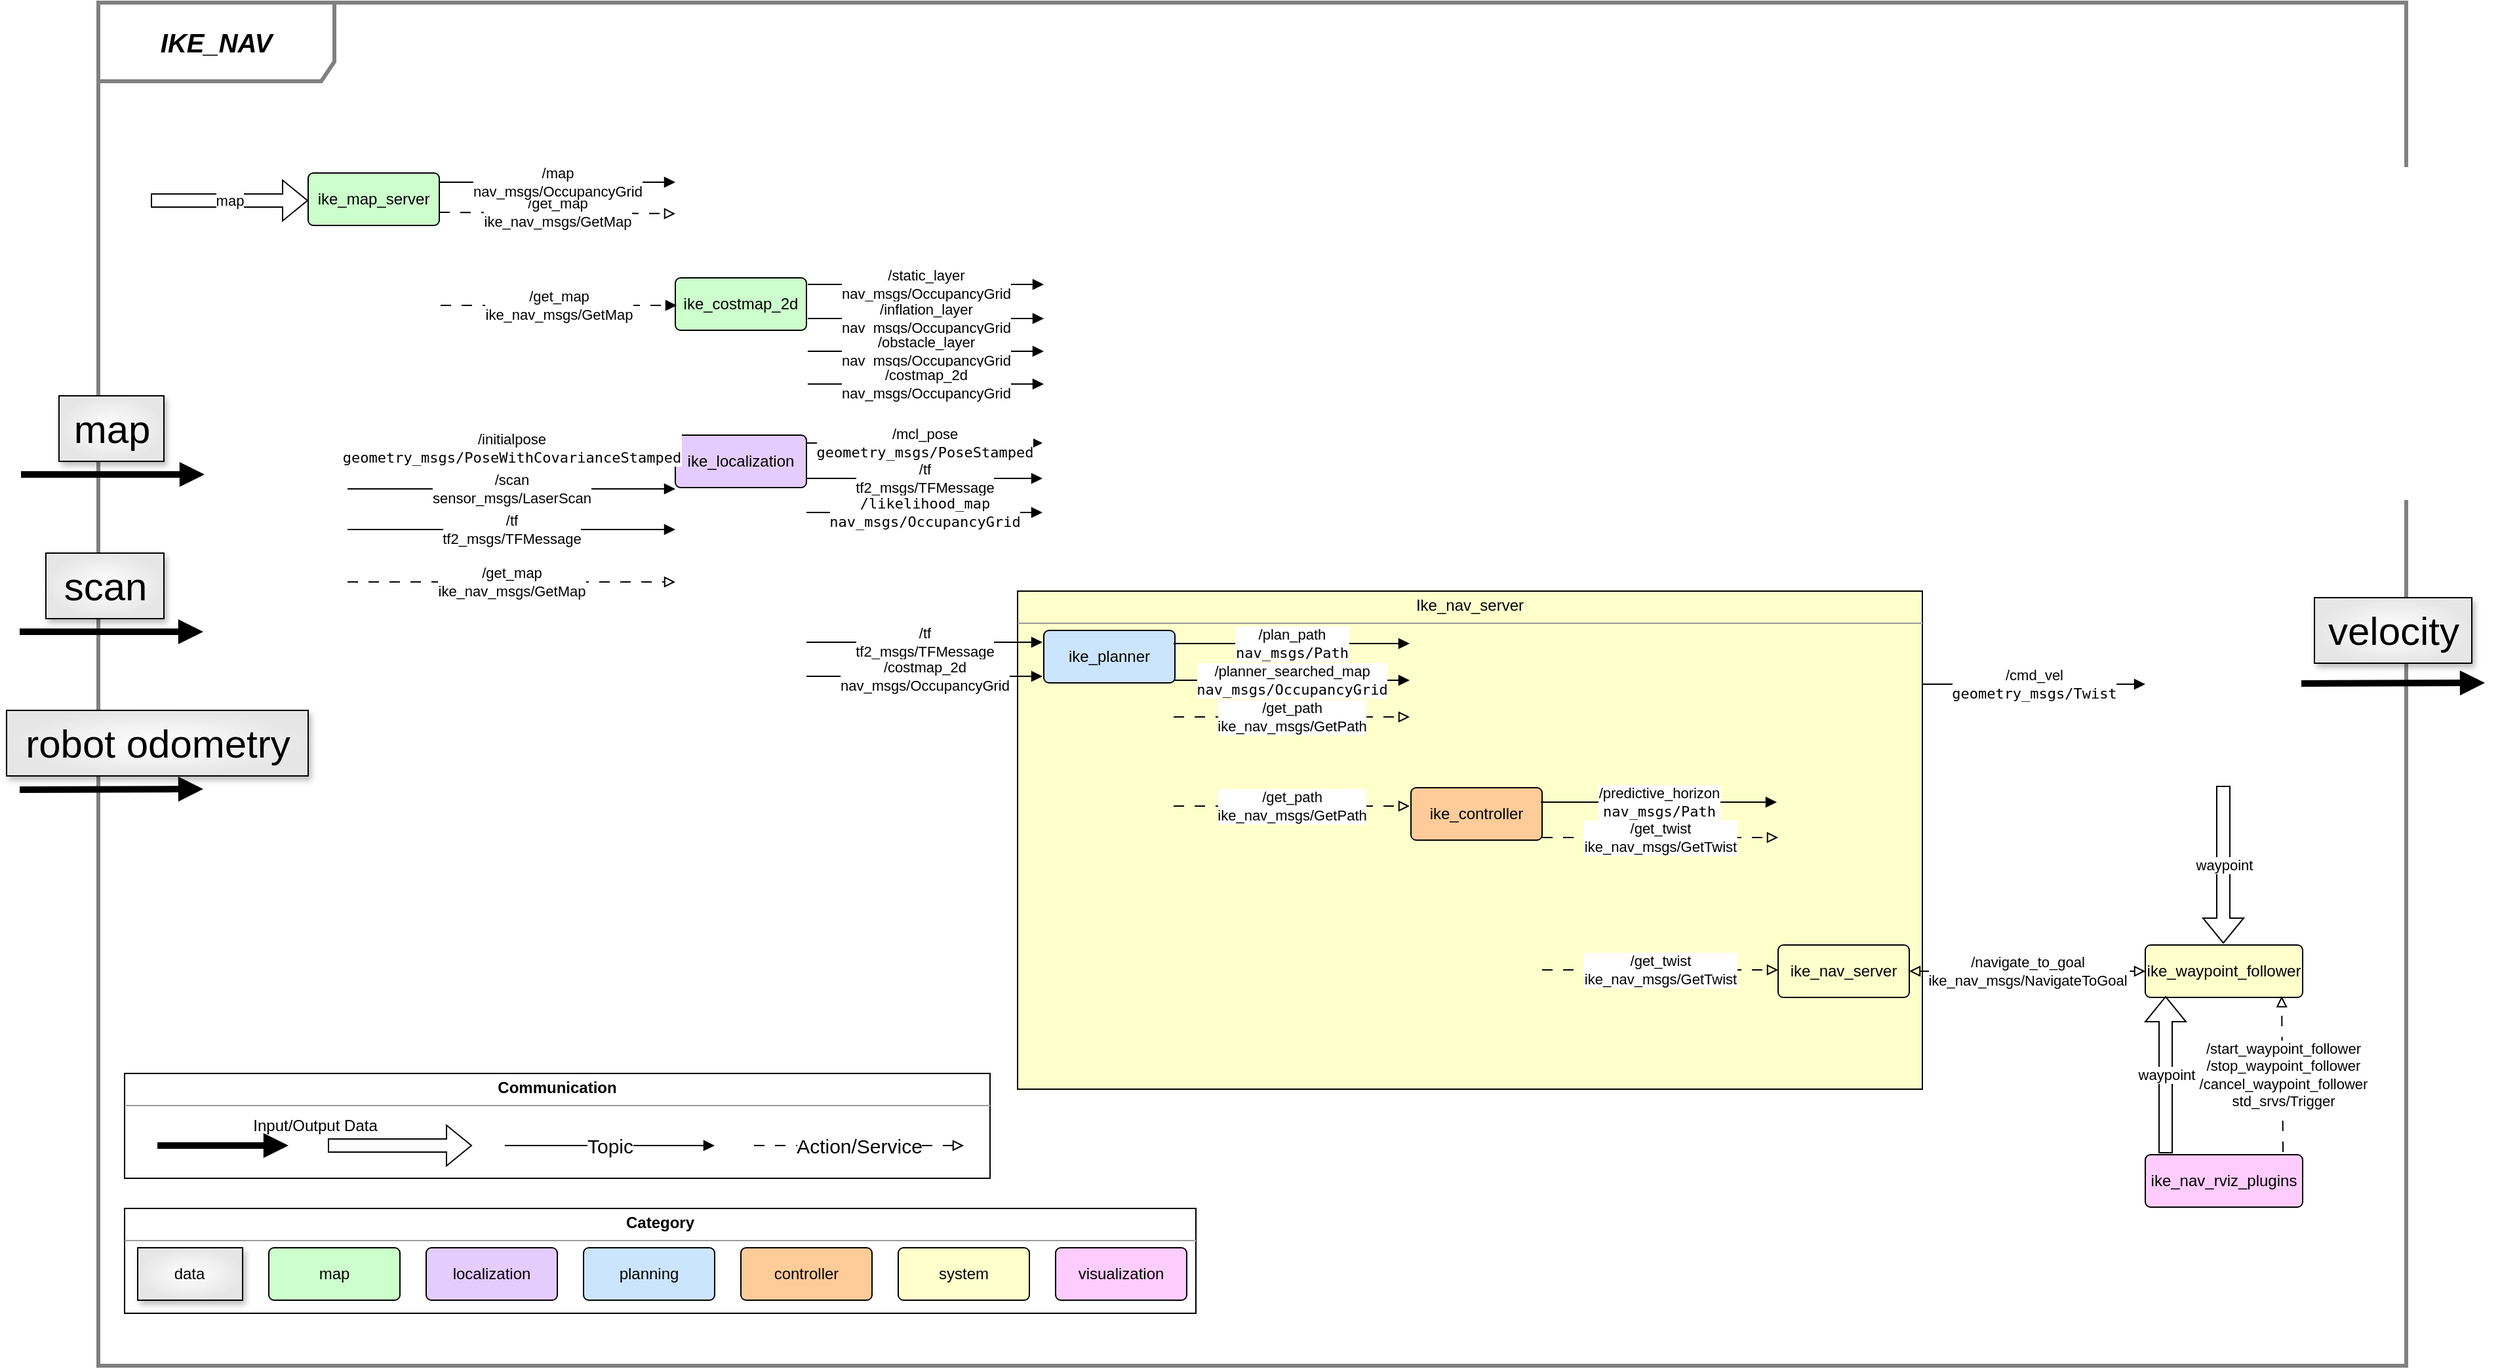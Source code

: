 <mxfile version="21.7.4" type="github">
  <diagram id="GLxgjykdIgWs57UM0d7h" name="ページ1">
    <mxGraphModel dx="1360" dy="771" grid="0" gridSize="10" guides="1" tooltips="1" connect="1" arrows="1" fold="1" page="1" pageScale="1" pageWidth="1920" pageHeight="1200" math="0" shadow="0">
      <root>
        <mxCell id="0" />
        <mxCell id="1" parent="0" />
        <mxCell id="vypRnFqfbanGZIzAuWv7-15" value="&lt;font size=&quot;1&quot;&gt;&lt;i&gt;&lt;b style=&quot;font-size: 20px;&quot;&gt;IKE_NAV&lt;/b&gt;&lt;/i&gt;&lt;/font&gt;" style="shape=umlFrame;whiteSpace=wrap;html=1;pointerEvents=0;strokeWidth=3;width=180;height=60;strokeColor=#808080;movable=0;resizable=0;rotatable=0;deletable=0;editable=0;locked=1;connectable=0;" parent="1" vertex="1">
          <mxGeometry x="80" y="80" width="1760" height="1040" as="geometry" />
        </mxCell>
        <mxCell id="vypRnFqfbanGZIzAuWv7-10" value="" style="html=1;verticalAlign=bottom;endArrow=block;rounded=0;strokeWidth=5;" parent="1" edge="1">
          <mxGeometry width="80" relative="1" as="geometry">
            <mxPoint x="20" y="560" as="sourcePoint" />
            <mxPoint x="160" y="560" as="targetPoint" />
          </mxGeometry>
        </mxCell>
        <mxCell id="vypRnFqfbanGZIzAuWv7-41" value="&lt;font style=&quot;font-size: 30px;&quot;&gt;map&lt;/font&gt;" style="text;html=1;align=center;verticalAlign=middle;resizable=0;points=[];autosize=1;strokeColor=default;fillColor=default;gradientColor=#E6E6E6;glass=0;shadow=1;rounded=0;gradientDirection=radial;flipV=0;flipH=1;" parent="1" vertex="1">
          <mxGeometry x="50" y="380" width="80" height="50" as="geometry" />
        </mxCell>
        <mxCell id="vypRnFqfbanGZIzAuWv7-45" value="" style="html=1;verticalAlign=bottom;endArrow=block;rounded=0;strokeWidth=5;" parent="1" edge="1">
          <mxGeometry width="80" relative="1" as="geometry">
            <mxPoint x="21" y="440" as="sourcePoint" />
            <mxPoint x="161" y="440" as="targetPoint" />
          </mxGeometry>
        </mxCell>
        <mxCell id="vypRnFqfbanGZIzAuWv7-44" value="" style="html=1;verticalAlign=bottom;endArrow=block;rounded=0;strokeWidth=5;" parent="1" edge="1">
          <mxGeometry width="80" relative="1" as="geometry">
            <mxPoint x="20" y="680.5" as="sourcePoint" />
            <mxPoint x="160" y="680" as="targetPoint" />
          </mxGeometry>
        </mxCell>
        <mxCell id="vypRnFqfbanGZIzAuWv7-49" value="&lt;font style=&quot;font-size: 30px;&quot;&gt;scan&lt;/font&gt;" style="text;html=1;align=center;verticalAlign=middle;resizable=0;points=[];autosize=1;strokeColor=default;fillColor=default;gradientColor=#E6E6E6;glass=0;shadow=1;rounded=0;gradientDirection=radial;flipV=0;flipH=1;" parent="1" vertex="1">
          <mxGeometry x="40" y="500" width="90" height="50" as="geometry" />
        </mxCell>
        <mxCell id="vypRnFqfbanGZIzAuWv7-50" value="&lt;font style=&quot;font-size: 30px;&quot;&gt;robot odometry&lt;br&gt;&lt;/font&gt;" style="text;html=1;align=center;verticalAlign=middle;resizable=0;points=[];autosize=1;strokeColor=default;fillColor=default;gradientColor=#E6E6E6;glass=0;shadow=1;rounded=0;gradientDirection=radial;flipV=0;flipH=1;" parent="1" vertex="1">
          <mxGeometry x="10" y="620" width="230" height="50" as="geometry" />
        </mxCell>
        <mxCell id="vypRnFqfbanGZIzAuWv7-108" value="" style="group" parent="1" vertex="1" connectable="0">
          <mxGeometry x="120" y="160" width="400" height="40" as="geometry" />
        </mxCell>
        <mxCell id="vypRnFqfbanGZIzAuWv7-51" value="&lt;div&gt;map&lt;/div&gt;" style="endArrow=block;endFill=1;html=1;rounded=0;shape=flexArrow;" parent="vypRnFqfbanGZIzAuWv7-108" edge="1">
          <mxGeometry width="160" relative="1" as="geometry">
            <mxPoint y="71" as="sourcePoint" />
            <mxPoint x="120" y="71" as="targetPoint" />
          </mxGeometry>
        </mxCell>
        <mxCell id="vypRnFqfbanGZIzAuWv7-13" value="ike_map_server" style="rounded=1;arcSize=10;whiteSpace=wrap;html=1;align=center;fillColor=#CCFFCC;" parent="vypRnFqfbanGZIzAuWv7-108" vertex="1">
          <mxGeometry x="120" y="50" width="100" height="40" as="geometry" />
        </mxCell>
        <mxCell id="vypRnFqfbanGZIzAuWv7-59" value="&lt;div&gt;/get_map&lt;/div&gt;&lt;div&gt;ike_nav_msgs/GetMap&lt;br&gt;&lt;/div&gt;" style="endArrow=block;endSize=6;endFill=0;html=1;rounded=0;exitX=1;exitY=0.75;exitDx=0;exitDy=0;dashed=1;dashPattern=8 8;" parent="vypRnFqfbanGZIzAuWv7-108" source="vypRnFqfbanGZIzAuWv7-13" edge="1">
          <mxGeometry width="160" relative="1" as="geometry">
            <mxPoint x="230" y="81" as="sourcePoint" />
            <mxPoint x="400" y="81" as="targetPoint" />
          </mxGeometry>
        </mxCell>
        <mxCell id="vypRnFqfbanGZIzAuWv7-58" value="&lt;div&gt;/map&lt;/div&gt;&lt;span style=&quot;background-color: transparent;&quot;&gt;nav_msgs/OccupancyGrid&lt;/span&gt;" style="endArrow=block;endSize=6;endFill=1;html=1;rounded=0;exitX=1;exitY=0.5;exitDx=0;exitDy=0;" parent="vypRnFqfbanGZIzAuWv7-108" edge="1">
          <mxGeometry width="160" relative="1" as="geometry">
            <mxPoint x="220" y="57" as="sourcePoint" />
            <mxPoint x="400" y="57" as="targetPoint" />
          </mxGeometry>
        </mxCell>
        <mxCell id="vypRnFqfbanGZIzAuWv7-109" value="" style="group" parent="1" vertex="1" connectable="0">
          <mxGeometry x="341" y="290" width="460" height="81" as="geometry" />
        </mxCell>
        <mxCell id="vypRnFqfbanGZIzAuWv7-32" value="ike_costmap_2d" style="rounded=1;arcSize=10;whiteSpace=wrap;html=1;align=center;fillColor=#CCFFCC;" parent="vypRnFqfbanGZIzAuWv7-109" vertex="1">
          <mxGeometry x="179" width="100" height="40" as="geometry" />
        </mxCell>
        <mxCell id="vypRnFqfbanGZIzAuWv7-60" value="&lt;div&gt;/get_map&lt;/div&gt;&lt;div&gt;ike_nav_msgs/GetMap&lt;br&gt;&lt;/div&gt;" style="endArrow=block;endSize=6;endFill=1;html=1;rounded=0;exitX=1;exitY=0.75;exitDx=0;exitDy=0;dashed=1;dashPattern=8 8;" parent="vypRnFqfbanGZIzAuWv7-109" edge="1">
          <mxGeometry width="160" relative="1" as="geometry">
            <mxPoint y="21" as="sourcePoint" />
            <mxPoint x="180" y="21" as="targetPoint" />
          </mxGeometry>
        </mxCell>
        <mxCell id="vypRnFqfbanGZIzAuWv7-104" value="" style="group" parent="vypRnFqfbanGZIzAuWv7-109" vertex="1" connectable="0">
          <mxGeometry x="280" y="5" width="180" height="76" as="geometry" />
        </mxCell>
        <mxCell id="vypRnFqfbanGZIzAuWv7-61" value="&lt;div&gt;/static_layer&lt;/div&gt;&lt;span style=&quot;background-color: transparent;&quot;&gt;nav_msgs/OccupancyGrid&lt;/span&gt;" style="endArrow=block;endSize=6;endFill=1;html=1;rounded=0;exitX=1;exitY=0.5;exitDx=0;exitDy=0;" parent="vypRnFqfbanGZIzAuWv7-104" edge="1">
          <mxGeometry width="160" relative="1" as="geometry">
            <mxPoint as="sourcePoint" />
            <mxPoint x="180" as="targetPoint" />
          </mxGeometry>
        </mxCell>
        <mxCell id="vypRnFqfbanGZIzAuWv7-62" value="&lt;div&gt;/inflation_layer&lt;/div&gt;&lt;span style=&quot;background-color: transparent;&quot;&gt;nav_msgs/OccupancyGrid&lt;/span&gt;" style="endArrow=block;endSize=6;endFill=1;html=1;rounded=0;exitX=1;exitY=0.5;exitDx=0;exitDy=0;" parent="vypRnFqfbanGZIzAuWv7-104" edge="1">
          <mxGeometry width="160" relative="1" as="geometry">
            <mxPoint y="26" as="sourcePoint" />
            <mxPoint x="180" y="26" as="targetPoint" />
          </mxGeometry>
        </mxCell>
        <mxCell id="vypRnFqfbanGZIzAuWv7-63" value="&lt;div&gt;/obstacle_layer&lt;/div&gt;&lt;span style=&quot;background-color: transparent;&quot;&gt;nav_msgs/OccupancyGrid&lt;/span&gt;" style="endArrow=block;endSize=6;endFill=1;html=1;rounded=0;exitX=1;exitY=0.5;exitDx=0;exitDy=0;" parent="vypRnFqfbanGZIzAuWv7-104" edge="1">
          <mxGeometry width="160" relative="1" as="geometry">
            <mxPoint y="51" as="sourcePoint" />
            <mxPoint x="180" y="51" as="targetPoint" />
          </mxGeometry>
        </mxCell>
        <mxCell id="vypRnFqfbanGZIzAuWv7-65" value="&lt;div&gt;/costmap_2d&lt;/div&gt;nav_msgs/OccupancyGrid" style="endArrow=block;endSize=6;endFill=1;html=1;rounded=0;exitX=1;exitY=0.75;exitDx=0;exitDy=0;" parent="vypRnFqfbanGZIzAuWv7-104" edge="1">
          <mxGeometry width="160" relative="1" as="geometry">
            <mxPoint y="76" as="sourcePoint" />
            <mxPoint x="180" y="76" as="targetPoint" />
          </mxGeometry>
        </mxCell>
        <mxCell id="vypRnFqfbanGZIzAuWv7-110" value="" style="group" parent="1" vertex="1" connectable="0">
          <mxGeometry x="270" y="410" width="530" height="110" as="geometry" />
        </mxCell>
        <mxCell id="vypRnFqfbanGZIzAuWv7-31" value="&lt;div&gt;ike_localization&lt;/div&gt;" style="rounded=1;arcSize=10;whiteSpace=wrap;html=1;align=center;fillColor=#E5CCFF;" parent="vypRnFqfbanGZIzAuWv7-110" vertex="1">
          <mxGeometry x="250" width="100" height="40" as="geometry" />
        </mxCell>
        <mxCell id="vypRnFqfbanGZIzAuWv7-73" value="" style="group" parent="vypRnFqfbanGZIzAuWv7-110" vertex="1" connectable="0">
          <mxGeometry y="10" width="250" height="100" as="geometry" />
        </mxCell>
        <mxCell id="vypRnFqfbanGZIzAuWv7-67" value="&lt;div&gt;/scan&lt;/div&gt;&lt;div&gt;sensor_msgs/LaserScan&lt;br&gt;&lt;/div&gt;" style="endArrow=block;endSize=6;endFill=1;html=1;rounded=0;exitX=1;exitY=0.5;exitDx=0;exitDy=0;" parent="vypRnFqfbanGZIzAuWv7-73" edge="1">
          <mxGeometry width="160" relative="1" as="geometry">
            <mxPoint y="31" as="sourcePoint" />
            <mxPoint x="250" y="31" as="targetPoint" />
          </mxGeometry>
        </mxCell>
        <mxCell id="vypRnFqfbanGZIzAuWv7-66" value="&lt;div&gt;/get_map&lt;/div&gt;&lt;div&gt;ike_nav_msgs/GetMap&lt;br&gt;&lt;/div&gt;" style="endArrow=block;endSize=6;endFill=0;html=1;rounded=0;exitX=1;exitY=0.75;exitDx=0;exitDy=0;dashed=1;dashPattern=8 8;" parent="vypRnFqfbanGZIzAuWv7-73" edge="1">
          <mxGeometry width="160" relative="1" as="geometry">
            <mxPoint y="102" as="sourcePoint" />
            <mxPoint x="250" y="102" as="targetPoint" />
          </mxGeometry>
        </mxCell>
        <mxCell id="vypRnFqfbanGZIzAuWv7-68" value="&lt;div&gt;/tf&lt;/div&gt;&lt;div&gt;tf2_msgs/TFMessage&lt;br&gt;&lt;/div&gt;" style="endArrow=block;endSize=6;endFill=1;html=1;rounded=0;exitX=1;exitY=0.5;exitDx=0;exitDy=0;" parent="vypRnFqfbanGZIzAuWv7-73" edge="1">
          <mxGeometry width="160" relative="1" as="geometry">
            <mxPoint y="62" as="sourcePoint" />
            <mxPoint x="250" y="62" as="targetPoint" />
          </mxGeometry>
        </mxCell>
        <mxCell id="vypRnFqfbanGZIzAuWv7-71" value="&lt;div&gt;/initialpose&lt;/div&gt;&lt;div&gt;&lt;code&gt;geometry_msgs/PoseWithCovarianceStamped&lt;/code&gt;&lt;/div&gt;" style="endArrow=block;endSize=6;endFill=1;html=1;rounded=0;exitX=1;exitY=0.5;exitDx=0;exitDy=0;" parent="vypRnFqfbanGZIzAuWv7-73" edge="1">
          <mxGeometry width="160" relative="1" as="geometry">
            <mxPoint as="sourcePoint" />
            <mxPoint x="250" as="targetPoint" />
          </mxGeometry>
        </mxCell>
        <mxCell id="vypRnFqfbanGZIzAuWv7-105" value="" style="group" parent="vypRnFqfbanGZIzAuWv7-110" vertex="1" connectable="0">
          <mxGeometry x="350" y="6" width="180" height="53" as="geometry" />
        </mxCell>
        <mxCell id="vypRnFqfbanGZIzAuWv7-70" value="&lt;div&gt;/tf&lt;/div&gt;&lt;div&gt;tf2_msgs/TFMessage&lt;br&gt;&lt;/div&gt;" style="endArrow=block;endSize=6;endFill=1;html=1;rounded=0;exitX=1;exitY=0.5;exitDx=0;exitDy=0;" parent="vypRnFqfbanGZIzAuWv7-105" edge="1">
          <mxGeometry width="160" relative="1" as="geometry">
            <mxPoint y="27" as="sourcePoint" />
            <mxPoint x="180" y="27" as="targetPoint" />
          </mxGeometry>
        </mxCell>
        <mxCell id="vypRnFqfbanGZIzAuWv7-74" value="&lt;div&gt;/mcl_pose&lt;/div&gt;&lt;div&gt;&lt;code&gt;geometry_msgs/PoseStamped&lt;/code&gt;&lt;/div&gt;" style="endArrow=block;endSize=6;endFill=1;html=1;rounded=0;exitX=1;exitY=0.5;exitDx=0;exitDy=0;" parent="vypRnFqfbanGZIzAuWv7-105" edge="1">
          <mxGeometry width="160" relative="1" as="geometry">
            <mxPoint as="sourcePoint" />
            <mxPoint x="180" as="targetPoint" />
          </mxGeometry>
        </mxCell>
        <mxCell id="vypRnFqfbanGZIzAuWv7-75" value="&lt;code&gt;/likelihood_map&lt;/code&gt;&lt;div&gt;&lt;code&gt;nav_msgs/OccupancyGrid&lt;/code&gt;&lt;/div&gt;" style="endArrow=block;endSize=6;endFill=1;html=1;rounded=0;exitX=1;exitY=0.5;exitDx=0;exitDy=0;" parent="vypRnFqfbanGZIzAuWv7-105" edge="1">
          <mxGeometry width="160" relative="1" as="geometry">
            <mxPoint y="53" as="sourcePoint" />
            <mxPoint x="180" y="53" as="targetPoint" />
          </mxGeometry>
        </mxCell>
        <mxCell id="vypRnFqfbanGZIzAuWv7-126" value="" style="group" parent="1" vertex="1" connectable="0">
          <mxGeometry x="620" y="529" width="1141" height="470" as="geometry" />
        </mxCell>
        <mxCell id="vypRnFqfbanGZIzAuWv7-100" value="&lt;p style=&quot;margin:0px;margin-top:4px;text-align:center;&quot;&gt;Ike_nav_server&lt;br&gt;&lt;/p&gt;&lt;hr size=&quot;1&quot;&gt;&lt;div style=&quot;height:2px;&quot;&gt;&lt;/div&gt;" style="verticalAlign=top;align=left;overflow=fill;fontSize=12;fontFamily=Helvetica;html=1;whiteSpace=wrap;fillColor=#FFFFCC;movable=0;resizable=0;rotatable=0;deletable=0;editable=0;locked=1;connectable=0;" parent="vypRnFqfbanGZIzAuWv7-126" vertex="1">
          <mxGeometry x="161" width="690" height="380" as="geometry" />
        </mxCell>
        <mxCell id="vypRnFqfbanGZIzAuWv7-76" value="&lt;div&gt;ike_planner&lt;/div&gt;" style="rounded=1;arcSize=10;whiteSpace=wrap;html=1;align=center;fillColor=#CCE5FF;" parent="vypRnFqfbanGZIzAuWv7-126" vertex="1">
          <mxGeometry x="181" y="30" width="100" height="40" as="geometry" />
        </mxCell>
        <mxCell id="vypRnFqfbanGZIzAuWv7-79" value="&lt;div&gt;/plan_path&lt;/div&gt;&lt;div&gt;&lt;code&gt;nav_msgs/Path&lt;br&gt;&lt;/code&gt;&lt;/div&gt;" style="endArrow=block;endSize=6;endFill=1;html=1;rounded=0;exitX=1;exitY=0.5;exitDx=0;exitDy=0;" parent="vypRnFqfbanGZIzAuWv7-126" edge="1">
          <mxGeometry width="160" relative="1" as="geometry">
            <mxPoint x="280" y="40" as="sourcePoint" />
            <mxPoint x="460" y="40" as="targetPoint" />
          </mxGeometry>
        </mxCell>
        <mxCell id="vypRnFqfbanGZIzAuWv7-80" value="&lt;div&gt;/planner_searched_map&lt;/div&gt;&lt;div&gt;&lt;code&gt;nav_msgs/OccupancyGrid&lt;br&gt;&lt;/code&gt;&lt;/div&gt;" style="endArrow=block;endSize=6;endFill=1;html=1;rounded=0;exitX=1;exitY=0.5;exitDx=0;exitDy=0;" parent="vypRnFqfbanGZIzAuWv7-126" edge="1">
          <mxGeometry width="160" relative="1" as="geometry">
            <mxPoint x="280" y="68" as="sourcePoint" />
            <mxPoint x="460" y="68" as="targetPoint" />
          </mxGeometry>
        </mxCell>
        <mxCell id="vypRnFqfbanGZIzAuWv7-81" value="&lt;div&gt;/get_path&lt;/div&gt;ike_nav_msgs/GetPath" style="endArrow=block;endSize=6;endFill=0;html=1;rounded=0;exitX=1;exitY=0.75;exitDx=0;exitDy=0;dashed=1;dashPattern=8 8;" parent="vypRnFqfbanGZIzAuWv7-126" edge="1">
          <mxGeometry width="160" relative="1" as="geometry">
            <mxPoint x="280" y="96" as="sourcePoint" />
            <mxPoint x="460" y="96" as="targetPoint" />
          </mxGeometry>
        </mxCell>
        <mxCell id="vypRnFqfbanGZIzAuWv7-85" value="ike_controller" style="rounded=1;arcSize=10;whiteSpace=wrap;html=1;align=center;fillColor=#FFCC99;" parent="vypRnFqfbanGZIzAuWv7-126" vertex="1">
          <mxGeometry x="461" y="150" width="100" height="40" as="geometry" />
        </mxCell>
        <mxCell id="vypRnFqfbanGZIzAuWv7-87" value="&lt;div&gt;/get_path&lt;/div&gt;ike_nav_msgs/GetPath" style="endArrow=block;endSize=6;endFill=0;html=1;rounded=0;exitX=1;exitY=0.75;exitDx=0;exitDy=0;dashed=1;dashPattern=8 8;" parent="vypRnFqfbanGZIzAuWv7-126" edge="1">
          <mxGeometry width="160" relative="1" as="geometry">
            <mxPoint x="280" y="164" as="sourcePoint" />
            <mxPoint x="460" y="164" as="targetPoint" />
          </mxGeometry>
        </mxCell>
        <mxCell id="vypRnFqfbanGZIzAuWv7-88" value="&lt;div&gt;/get_twist&lt;/div&gt;&lt;div&gt;ike_nav_msgs/GetTwist&lt;br&gt;&lt;/div&gt;" style="endArrow=block;endSize=6;endFill=0;html=1;rounded=0;exitX=1;exitY=0.75;exitDx=0;exitDy=0;dashed=1;dashPattern=8 8;" parent="vypRnFqfbanGZIzAuWv7-126" edge="1">
          <mxGeometry width="160" relative="1" as="geometry">
            <mxPoint x="561" y="188" as="sourcePoint" />
            <mxPoint x="741" y="188" as="targetPoint" />
          </mxGeometry>
        </mxCell>
        <mxCell id="vypRnFqfbanGZIzAuWv7-89" value="&lt;div&gt;/predictive_horizon&lt;/div&gt;&lt;div&gt;&lt;code&gt;nav_msgs/Path&lt;br&gt;&lt;/code&gt;&lt;/div&gt;" style="endArrow=block;endSize=6;endFill=1;html=1;rounded=0;exitX=1;exitY=0.5;exitDx=0;exitDy=0;" parent="vypRnFqfbanGZIzAuWv7-126" edge="1">
          <mxGeometry width="160" relative="1" as="geometry">
            <mxPoint x="560" y="161" as="sourcePoint" />
            <mxPoint x="740" y="161" as="targetPoint" />
          </mxGeometry>
        </mxCell>
        <mxCell id="vypRnFqfbanGZIzAuWv7-90" value="ike_nav_server" style="rounded=1;arcSize=10;whiteSpace=wrap;html=1;align=center;fillColor=#FFFFCC;" parent="vypRnFqfbanGZIzAuWv7-126" vertex="1">
          <mxGeometry x="741" y="270" width="100" height="40" as="geometry" />
        </mxCell>
        <mxCell id="vypRnFqfbanGZIzAuWv7-91" value="ike_waypoint_follower" style="rounded=1;arcSize=10;whiteSpace=wrap;html=1;align=center;fillColor=#FFFFCC;" parent="vypRnFqfbanGZIzAuWv7-126" vertex="1">
          <mxGeometry x="1021" y="270" width="120" height="40" as="geometry" />
        </mxCell>
        <mxCell id="vypRnFqfbanGZIzAuWv7-93" value="waypoint" style="endArrow=block;endFill=1;html=1;rounded=0;shape=flexArrow;" parent="vypRnFqfbanGZIzAuWv7-126" edge="1">
          <mxGeometry width="160" relative="1" as="geometry">
            <mxPoint x="1080.5" y="148.5" as="sourcePoint" />
            <mxPoint x="1080.5" y="269" as="targetPoint" />
          </mxGeometry>
        </mxCell>
        <mxCell id="vypRnFqfbanGZIzAuWv7-94" value="waypoint" style="endArrow=block;endFill=1;html=1;rounded=0;shape=flexArrow;" parent="vypRnFqfbanGZIzAuWv7-126" edge="1">
          <mxGeometry width="160" relative="1" as="geometry">
            <mxPoint x="1036.5" y="429" as="sourcePoint" />
            <mxPoint x="1036.5" y="309" as="targetPoint" />
          </mxGeometry>
        </mxCell>
        <mxCell id="vypRnFqfbanGZIzAuWv7-92" value="ike_nav_rviz_plugins" style="rounded=1;arcSize=10;whiteSpace=wrap;html=1;align=center;fillColor=#FFCCFF;" parent="vypRnFqfbanGZIzAuWv7-126" vertex="1">
          <mxGeometry x="1021" y="430" width="120" height="40" as="geometry" />
        </mxCell>
        <mxCell id="vypRnFqfbanGZIzAuWv7-95" value="&lt;div&gt;/navigate_to_goal&lt;/div&gt;&lt;div&gt;ike_nav_msgs/NavigateToGoal&lt;br&gt;&lt;/div&gt;" style="endArrow=block;endSize=6;endFill=0;html=1;rounded=0;exitX=1;exitY=0.75;exitDx=0;exitDy=0;dashed=1;dashPattern=8 8;startArrow=block;startFill=0;" parent="vypRnFqfbanGZIzAuWv7-126" edge="1">
          <mxGeometry width="160" relative="1" as="geometry">
            <mxPoint x="841" y="290" as="sourcePoint" />
            <mxPoint x="1021" y="290" as="targetPoint" />
          </mxGeometry>
        </mxCell>
        <mxCell id="vypRnFqfbanGZIzAuWv7-97" value="&lt;div&gt;/start_waypoint_follower&lt;br&gt;&lt;/div&gt;&lt;div&gt;/stop_waypoint_follower&lt;br&gt;&lt;/div&gt;&lt;div&gt;/cancel_waypoint_follower&lt;/div&gt;&lt;div&gt;std_srvs/Trigger&lt;br&gt;&lt;/div&gt;" style="endArrow=block;endSize=6;endFill=0;html=1;rounded=0;dashed=1;dashPattern=8 8;exitX=0.842;exitY=-0.025;exitDx=0;exitDy=0;exitPerimeter=0;" parent="vypRnFqfbanGZIzAuWv7-126" edge="1">
          <mxGeometry width="160" relative="1" as="geometry">
            <mxPoint x="1126.04" y="428" as="sourcePoint" />
            <mxPoint x="1125" y="309" as="targetPoint" />
          </mxGeometry>
        </mxCell>
        <mxCell id="vypRnFqfbanGZIzAuWv7-98" value="&lt;div&gt;/get_twist&lt;/div&gt;&lt;div&gt;ike_nav_msgs/GetTwist&lt;br&gt;&lt;/div&gt;" style="endArrow=block;endSize=6;endFill=0;html=1;rounded=0;exitX=1;exitY=0.75;exitDx=0;exitDy=0;dashed=1;dashPattern=8 8;" parent="vypRnFqfbanGZIzAuWv7-126" edge="1">
          <mxGeometry width="160" relative="1" as="geometry">
            <mxPoint x="561" y="289" as="sourcePoint" />
            <mxPoint x="741" y="289" as="targetPoint" />
          </mxGeometry>
        </mxCell>
        <mxCell id="vypRnFqfbanGZIzAuWv7-103" value="&lt;div&gt;/cmd_vel&lt;/div&gt;&lt;div&gt;&lt;code&gt;geometry_msgs/Twist&lt;br&gt;&lt;/code&gt;&lt;/div&gt;" style="endArrow=block;endSize=6;endFill=1;html=1;rounded=0;exitX=1;exitY=0.5;exitDx=0;exitDy=0;" parent="vypRnFqfbanGZIzAuWv7-126" edge="1">
          <mxGeometry width="160" relative="1" as="geometry">
            <mxPoint x="851" y="71" as="sourcePoint" />
            <mxPoint x="1021" y="71" as="targetPoint" />
          </mxGeometry>
        </mxCell>
        <mxCell id="vypRnFqfbanGZIzAuWv7-106" value="" style="group" parent="vypRnFqfbanGZIzAuWv7-126" vertex="1" connectable="0">
          <mxGeometry y="39" width="180" height="26" as="geometry" />
        </mxCell>
        <mxCell id="vypRnFqfbanGZIzAuWv7-77" value="&lt;div&gt;/tf&lt;/div&gt;&lt;div&gt;tf2_msgs/TFMessage&lt;br&gt;&lt;/div&gt;" style="endArrow=block;endSize=6;endFill=1;html=1;rounded=0;exitX=1;exitY=0.5;exitDx=0;exitDy=0;" parent="vypRnFqfbanGZIzAuWv7-106" edge="1">
          <mxGeometry width="160" relative="1" as="geometry">
            <mxPoint as="sourcePoint" />
            <mxPoint x="180" as="targetPoint" />
          </mxGeometry>
        </mxCell>
        <mxCell id="vypRnFqfbanGZIzAuWv7-82" value="&lt;div&gt;/costmap_2d&lt;/div&gt;nav_msgs/OccupancyGrid" style="endArrow=block;endSize=6;endFill=1;html=1;rounded=0;exitX=1;exitY=0.75;exitDx=0;exitDy=0;" parent="vypRnFqfbanGZIzAuWv7-106" edge="1">
          <mxGeometry width="160" relative="1" as="geometry">
            <mxPoint y="26" as="sourcePoint" />
            <mxPoint x="180" y="26" as="targetPoint" />
          </mxGeometry>
        </mxCell>
        <mxCell id="vypRnFqfbanGZIzAuWv7-125" value="" style="group" parent="vypRnFqfbanGZIzAuWv7-126" vertex="1" connectable="0">
          <mxGeometry x="-520" y="368" width="660" height="80" as="geometry" />
        </mxCell>
        <mxCell id="vypRnFqfbanGZIzAuWv7-117" value="&lt;p style=&quot;margin:0px;margin-top:4px;text-align:center;&quot;&gt;&lt;b&gt;Communication&lt;/b&gt;&lt;br&gt;&lt;/p&gt;&lt;hr size=&quot;1&quot;&gt;&lt;div style=&quot;height:2px;&quot;&gt;&lt;/div&gt;" style="verticalAlign=top;align=left;overflow=fill;fontSize=12;fontFamily=Helvetica;html=1;whiteSpace=wrap;container=0;" parent="vypRnFqfbanGZIzAuWv7-125" vertex="1">
          <mxGeometry width="660" height="80" as="geometry" />
        </mxCell>
        <mxCell id="vypRnFqfbanGZIzAuWv7-118" value="" style="html=1;verticalAlign=bottom;endArrow=block;rounded=0;strokeWidth=5;" parent="vypRnFqfbanGZIzAuWv7-125" edge="1">
          <mxGeometry width="80" relative="1" as="geometry">
            <mxPoint x="25" y="55" as="sourcePoint" />
            <mxPoint x="125" y="55" as="targetPoint" />
          </mxGeometry>
        </mxCell>
        <mxCell id="vypRnFqfbanGZIzAuWv7-120" value="" style="endArrow=block;endFill=1;html=1;rounded=0;shape=flexArrow;" parent="vypRnFqfbanGZIzAuWv7-125" edge="1">
          <mxGeometry x="-0.17" y="60" width="160" relative="1" as="geometry">
            <mxPoint x="155" y="55" as="sourcePoint" />
            <mxPoint x="265" y="55" as="targetPoint" />
            <mxPoint as="offset" />
          </mxGeometry>
        </mxCell>
        <mxCell id="vypRnFqfbanGZIzAuWv7-121" value="&lt;font style=&quot;font-size: 15px;&quot;&gt;Topic&lt;/font&gt;" style="endArrow=block;endSize=6;endFill=1;html=1;rounded=0;exitX=1;exitY=0.5;exitDx=0;exitDy=0;" parent="vypRnFqfbanGZIzAuWv7-125" edge="1">
          <mxGeometry width="160" relative="1" as="geometry">
            <mxPoint x="290" y="55" as="sourcePoint" />
            <mxPoint x="450" y="55" as="targetPoint" />
          </mxGeometry>
        </mxCell>
        <mxCell id="vypRnFqfbanGZIzAuWv7-122" value="&lt;font style=&quot;font-size: 15px;&quot;&gt;Action/Service&lt;/font&gt;" style="endArrow=block;endSize=6;endFill=0;html=1;rounded=0;exitX=1;exitY=0.75;exitDx=0;exitDy=0;dashed=1;dashPattern=8 8;" parent="vypRnFqfbanGZIzAuWv7-125" edge="1">
          <mxGeometry width="160" relative="1" as="geometry">
            <mxPoint x="480" y="55" as="sourcePoint" />
            <mxPoint x="640" y="55" as="targetPoint" />
          </mxGeometry>
        </mxCell>
        <mxCell id="vypRnFqfbanGZIzAuWv7-123" value="Input/Output Data" style="text;html=1;align=center;verticalAlign=middle;resizable=0;points=[];autosize=1;strokeColor=none;fillColor=none;container=0;" parent="vypRnFqfbanGZIzAuWv7-125" vertex="1">
          <mxGeometry x="85" y="25" width="120" height="30" as="geometry" />
        </mxCell>
        <mxCell id="vypRnFqfbanGZIzAuWv7-54" value="&lt;font style=&quot;font-size: 30px;&quot;&gt;velocity&lt;/font&gt;" style="text;html=1;align=center;verticalAlign=middle;resizable=0;points=[];autosize=1;strokeColor=default;fillColor=default;gradientColor=#E6E6E6;glass=0;shadow=1;rounded=0;gradientDirection=radial;flipV=1;flipH=1;" parent="1" vertex="1">
          <mxGeometry x="1770" y="534" width="120" height="50" as="geometry" />
        </mxCell>
        <mxCell id="vypRnFqfbanGZIzAuWv7-52" value="" style="html=1;verticalAlign=bottom;endArrow=block;rounded=0;strokeWidth=5;" parent="1" edge="1">
          <mxGeometry width="80" relative="1" as="geometry">
            <mxPoint x="1760" y="599.5" as="sourcePoint" />
            <mxPoint x="1900" y="599" as="targetPoint" />
          </mxGeometry>
        </mxCell>
        <mxCell id="vypRnFqfbanGZIzAuWv7-56" value="&lt;p style=&quot;margin:0px;margin-top:4px;text-align:center;&quot;&gt;&lt;b&gt;Category&lt;/b&gt;&lt;br&gt;&lt;/p&gt;&lt;hr size=&quot;1&quot;&gt;&lt;div style=&quot;height:2px;&quot;&gt;&lt;/div&gt;" style="verticalAlign=top;align=left;overflow=fill;fontSize=12;fontFamily=Helvetica;html=1;whiteSpace=wrap;container=0;" parent="1" vertex="1">
          <mxGeometry x="100" y="1000" width="817" height="80" as="geometry" />
        </mxCell>
        <mxCell id="vypRnFqfbanGZIzAuWv7-14" value="&lt;div&gt;localization&lt;/div&gt;" style="rounded=1;arcSize=10;whiteSpace=wrap;html=1;align=center;fillColor=#E5CCFF;container=0;" parent="1" vertex="1">
          <mxGeometry x="330" y="1030" width="100" height="40" as="geometry" />
        </mxCell>
        <mxCell id="vypRnFqfbanGZIzAuWv7-17" value="&lt;div&gt;map&lt;/div&gt;" style="rounded=1;arcSize=10;whiteSpace=wrap;html=1;align=center;fillColor=#CCFFCC;container=0;" parent="1" vertex="1">
          <mxGeometry x="210" y="1030" width="100" height="40" as="geometry" />
        </mxCell>
        <mxCell id="vypRnFqfbanGZIzAuWv7-27" value="&lt;div&gt;planning&lt;/div&gt;" style="rounded=1;arcSize=10;whiteSpace=wrap;html=1;align=center;fillColor=#CCE5FF;container=0;" parent="1" vertex="1">
          <mxGeometry x="450" y="1030" width="100" height="40" as="geometry" />
        </mxCell>
        <mxCell id="vypRnFqfbanGZIzAuWv7-28" value="controller" style="rounded=1;arcSize=10;whiteSpace=wrap;html=1;align=center;fillColor=#FFCC99;container=0;" parent="1" vertex="1">
          <mxGeometry x="570" y="1030" width="100" height="40" as="geometry" />
        </mxCell>
        <mxCell id="vypRnFqfbanGZIzAuWv7-29" value="visualization" style="rounded=1;arcSize=10;whiteSpace=wrap;html=1;align=center;fillColor=#FFCCFF;container=0;" parent="1" vertex="1">
          <mxGeometry x="810" y="1030" width="100" height="40" as="geometry" />
        </mxCell>
        <mxCell id="vypRnFqfbanGZIzAuWv7-30" value="system" style="rounded=1;arcSize=10;whiteSpace=wrap;html=1;align=center;fillColor=#FFFFCC;container=0;" parent="1" vertex="1">
          <mxGeometry x="690" y="1030" width="100" height="40" as="geometry" />
        </mxCell>
        <mxCell id="-vQ_j6SdcGAmKbIkKraI-2" value="&lt;font style=&quot;&quot;&gt;&lt;font style=&quot;font-size: 23px;&quot;&gt;&amp;nbsp; &amp;nbsp; &amp;nbsp; &amp;nbsp; &amp;nbsp;&amp;nbsp;&lt;/font&gt;&lt;br&gt;&lt;/font&gt;" style="text;html=1;align=center;verticalAlign=middle;resizable=0;points=[];autosize=1;strokeColor=default;fillColor=default;gradientColor=#E6E6E6;glass=0;shadow=1;rounded=0;gradientDirection=radial;flipV=0;flipH=1;" parent="1" vertex="1">
          <mxGeometry x="110" y="1030" width="80" height="40" as="geometry" />
        </mxCell>
        <mxCell id="-vQ_j6SdcGAmKbIkKraI-3" value="data" style="text;html=1;align=center;verticalAlign=middle;resizable=0;points=[];autosize=1;strokeColor=none;fillColor=none;" parent="1" vertex="1">
          <mxGeometry x="128.5" y="1037" width="41" height="26" as="geometry" />
        </mxCell>
      </root>
    </mxGraphModel>
  </diagram>
</mxfile>
